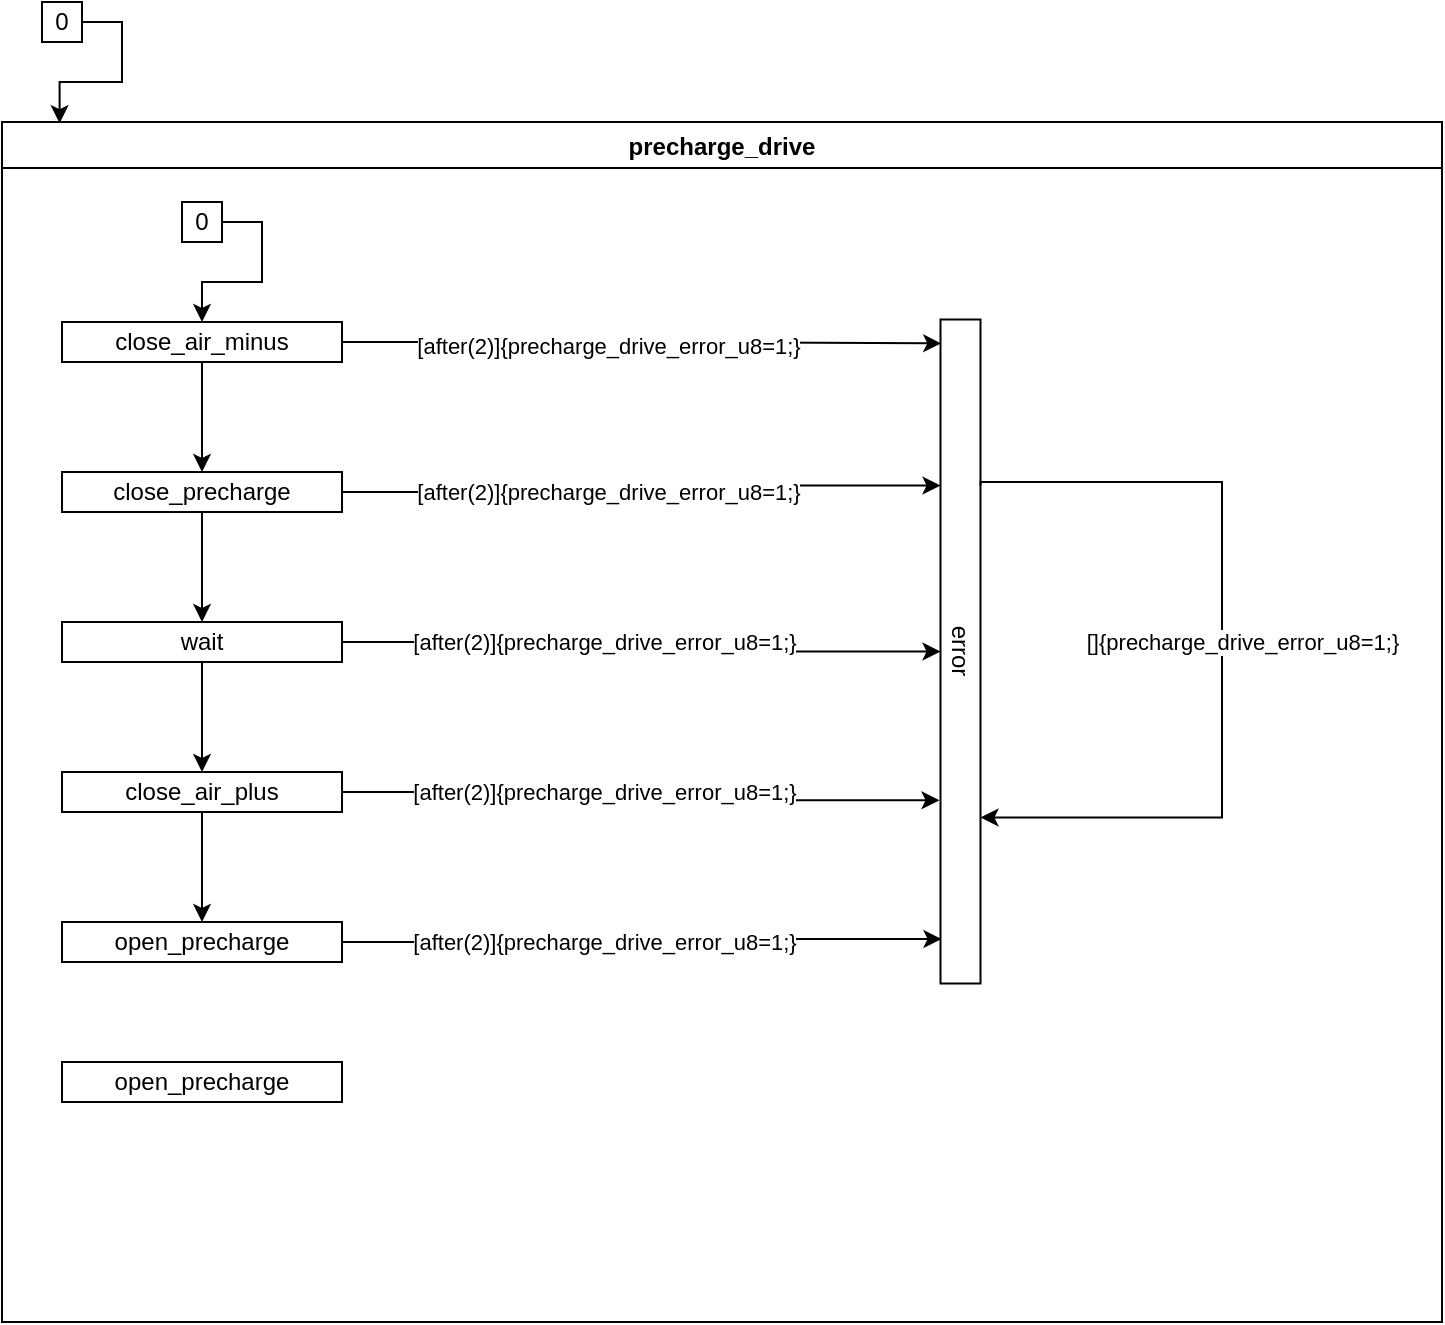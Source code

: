 <mxfile version="17.4.5" type="github">
  <diagram id="lIlviWQBLWVIYCWAqPnO" name="Page-1">
    <mxGraphModel dx="865" dy="447" grid="1" gridSize="10" guides="1" tooltips="1" connect="1" arrows="1" fold="1" page="1" pageScale="1" pageWidth="850" pageHeight="1100" math="0" shadow="0">
      <root>
        <mxCell id="0" />
        <mxCell id="1" parent="0" />
        <mxCell id="b6JeTXdj_3USF9PYqRqT-2" style="edgeStyle=orthogonalEdgeStyle;rounded=0;orthogonalLoop=1;jettySize=auto;html=1;exitX=1;exitY=0.5;exitDx=0;exitDy=0;entryX=0.04;entryY=0.001;entryDx=0;entryDy=0;entryPerimeter=0;" parent="1" source="xVcgmiRq6rrFuZcpqfcI-1" target="xVcgmiRq6rrFuZcpqfcI-3" edge="1">
          <mxGeometry relative="1" as="geometry" />
        </mxCell>
        <mxCell id="xVcgmiRq6rrFuZcpqfcI-1" value="0" style="rounded=0;whiteSpace=wrap;html=1;" parent="1" vertex="1">
          <mxGeometry x="260" y="10" width="20" height="20" as="geometry" />
        </mxCell>
        <mxCell id="xVcgmiRq6rrFuZcpqfcI-3" value="precharge_drive" style="swimlane;expand=0;" parent="1" vertex="1">
          <mxGeometry x="240" y="70" width="720" height="600" as="geometry">
            <mxRectangle x="240" y="70" width="720" height="23" as="alternateBounds" />
          </mxGeometry>
        </mxCell>
        <mxCell id="b6JeTXdj_3USF9PYqRqT-7" style="edgeStyle=orthogonalEdgeStyle;rounded=0;orthogonalLoop=1;jettySize=auto;html=1;exitX=1;exitY=0.5;exitDx=0;exitDy=0;entryX=0.5;entryY=0;entryDx=0;entryDy=0;" parent="xVcgmiRq6rrFuZcpqfcI-3" source="xVcgmiRq6rrFuZcpqfcI-47" target="xVcgmiRq6rrFuZcpqfcI-49" edge="1">
          <mxGeometry relative="1" as="geometry" />
        </mxCell>
        <mxCell id="xVcgmiRq6rrFuZcpqfcI-47" value="0" style="rounded=0;whiteSpace=wrap;html=1;" parent="xVcgmiRq6rrFuZcpqfcI-3" vertex="1">
          <mxGeometry x="90" y="40" width="20" height="20" as="geometry" />
        </mxCell>
        <mxCell id="xVcgmiRq6rrFuZcpqfcI-56" style="edgeStyle=orthogonalEdgeStyle;rounded=0;orthogonalLoop=1;jettySize=auto;html=1;exitX=0.5;exitY=1;exitDx=0;exitDy=0;entryX=0.5;entryY=0;entryDx=0;entryDy=0;" parent="xVcgmiRq6rrFuZcpqfcI-3" source="xVcgmiRq6rrFuZcpqfcI-49" target="xVcgmiRq6rrFuZcpqfcI-50" edge="1">
          <mxGeometry relative="1" as="geometry" />
        </mxCell>
        <mxCell id="b6JeTXdj_3USF9PYqRqT-4" style="edgeStyle=orthogonalEdgeStyle;rounded=0;orthogonalLoop=1;jettySize=auto;html=1;exitX=1;exitY=0.5;exitDx=0;exitDy=0;entryX=0.036;entryY=0.983;entryDx=0;entryDy=0;entryPerimeter=0;" parent="xVcgmiRq6rrFuZcpqfcI-3" source="xVcgmiRq6rrFuZcpqfcI-49" target="xVcgmiRq6rrFuZcpqfcI-61" edge="1">
          <mxGeometry relative="1" as="geometry" />
        </mxCell>
        <mxCell id="b6JeTXdj_3USF9PYqRqT-6" value="[after(2)]{precharge_drive_error_u8=1;}" style="edgeLabel;html=1;align=center;verticalAlign=middle;resizable=0;points=[];" parent="b6JeTXdj_3USF9PYqRqT-4" vertex="1" connectable="0">
          <mxGeometry x="-0.117" y="-2" relative="1" as="geometry">
            <mxPoint as="offset" />
          </mxGeometry>
        </mxCell>
        <mxCell id="xVcgmiRq6rrFuZcpqfcI-49" value="close_air_minus" style="rounded=0;whiteSpace=wrap;html=1;" parent="xVcgmiRq6rrFuZcpqfcI-3" vertex="1">
          <mxGeometry x="30" y="100" width="140" height="20" as="geometry" />
        </mxCell>
        <mxCell id="xVcgmiRq6rrFuZcpqfcI-57" style="edgeStyle=orthogonalEdgeStyle;rounded=0;orthogonalLoop=1;jettySize=auto;html=1;exitX=0.5;exitY=1;exitDx=0;exitDy=0;entryX=0.5;entryY=0;entryDx=0;entryDy=0;" parent="xVcgmiRq6rrFuZcpqfcI-3" source="xVcgmiRq6rrFuZcpqfcI-50" target="xVcgmiRq6rrFuZcpqfcI-51" edge="1">
          <mxGeometry relative="1" as="geometry" />
        </mxCell>
        <mxCell id="b6JeTXdj_3USF9PYqRqT-3" style="edgeStyle=orthogonalEdgeStyle;rounded=0;orthogonalLoop=1;jettySize=auto;html=1;exitX=1;exitY=0.5;exitDx=0;exitDy=0;entryX=0.25;entryY=1;entryDx=0;entryDy=0;" parent="xVcgmiRq6rrFuZcpqfcI-3" source="xVcgmiRq6rrFuZcpqfcI-50" target="xVcgmiRq6rrFuZcpqfcI-61" edge="1">
          <mxGeometry relative="1" as="geometry" />
        </mxCell>
        <mxCell id="b6JeTXdj_3USF9PYqRqT-5" value="[after(2)]{precharge_drive_error_u8=1;}" style="edgeLabel;html=1;align=center;verticalAlign=middle;resizable=0;points=[];" parent="b6JeTXdj_3USF9PYqRqT-3" vertex="1" connectable="0">
          <mxGeometry x="-0.124" relative="1" as="geometry">
            <mxPoint as="offset" />
          </mxGeometry>
        </mxCell>
        <mxCell id="xVcgmiRq6rrFuZcpqfcI-50" value="close_precharge" style="rounded=0;whiteSpace=wrap;html=1;" parent="xVcgmiRq6rrFuZcpqfcI-3" vertex="1">
          <mxGeometry x="30" y="175" width="140" height="20" as="geometry" />
        </mxCell>
        <mxCell id="xVcgmiRq6rrFuZcpqfcI-58" style="edgeStyle=orthogonalEdgeStyle;rounded=0;orthogonalLoop=1;jettySize=auto;html=1;exitX=0.5;exitY=1;exitDx=0;exitDy=0;entryX=0.5;entryY=0;entryDx=0;entryDy=0;" parent="xVcgmiRq6rrFuZcpqfcI-3" source="xVcgmiRq6rrFuZcpqfcI-51" target="xVcgmiRq6rrFuZcpqfcI-52" edge="1">
          <mxGeometry relative="1" as="geometry" />
        </mxCell>
        <mxCell id="xVcgmiRq6rrFuZcpqfcI-67" style="edgeStyle=orthogonalEdgeStyle;rounded=0;orthogonalLoop=1;jettySize=auto;html=1;exitX=1;exitY=0.5;exitDx=0;exitDy=0;entryX=0.5;entryY=1;entryDx=0;entryDy=0;" parent="xVcgmiRq6rrFuZcpqfcI-3" source="xVcgmiRq6rrFuZcpqfcI-51" target="xVcgmiRq6rrFuZcpqfcI-61" edge="1">
          <mxGeometry relative="1" as="geometry" />
        </mxCell>
        <mxCell id="xVcgmiRq6rrFuZcpqfcI-77" value="[after(2)]{precharge_drive_error_u8=1;}" style="edgeLabel;html=1;align=center;verticalAlign=middle;resizable=0;points=[];" parent="xVcgmiRq6rrFuZcpqfcI-67" vertex="1" connectable="0">
          <mxGeometry x="-0.145" relative="1" as="geometry">
            <mxPoint x="1" as="offset" />
          </mxGeometry>
        </mxCell>
        <mxCell id="xVcgmiRq6rrFuZcpqfcI-51" value="wait" style="rounded=0;whiteSpace=wrap;html=1;" parent="xVcgmiRq6rrFuZcpqfcI-3" vertex="1">
          <mxGeometry x="30" y="250" width="140" height="20" as="geometry" />
        </mxCell>
        <mxCell id="xVcgmiRq6rrFuZcpqfcI-59" style="edgeStyle=orthogonalEdgeStyle;rounded=0;orthogonalLoop=1;jettySize=auto;html=1;exitX=0.5;exitY=1;exitDx=0;exitDy=0;entryX=0.5;entryY=0;entryDx=0;entryDy=0;" parent="xVcgmiRq6rrFuZcpqfcI-3" source="xVcgmiRq6rrFuZcpqfcI-52" target="xVcgmiRq6rrFuZcpqfcI-53" edge="1">
          <mxGeometry relative="1" as="geometry" />
        </mxCell>
        <mxCell id="xVcgmiRq6rrFuZcpqfcI-68" style="edgeStyle=orthogonalEdgeStyle;rounded=0;orthogonalLoop=1;jettySize=auto;html=1;exitX=1;exitY=0.5;exitDx=0;exitDy=0;entryX=0.724;entryY=1.025;entryDx=0;entryDy=0;entryPerimeter=0;" parent="xVcgmiRq6rrFuZcpqfcI-3" source="xVcgmiRq6rrFuZcpqfcI-52" target="xVcgmiRq6rrFuZcpqfcI-61" edge="1">
          <mxGeometry relative="1" as="geometry" />
        </mxCell>
        <mxCell id="xVcgmiRq6rrFuZcpqfcI-76" value="[after(2)]{precharge_drive_error_u8=1;}" style="edgeLabel;html=1;align=center;verticalAlign=middle;resizable=0;points=[];" parent="xVcgmiRq6rrFuZcpqfcI-68" vertex="1" connectable="0">
          <mxGeometry x="-0.67" y="-1" relative="1" as="geometry">
            <mxPoint x="81" y="-1" as="offset" />
          </mxGeometry>
        </mxCell>
        <mxCell id="xVcgmiRq6rrFuZcpqfcI-52" value="close_air_plus" style="rounded=0;whiteSpace=wrap;html=1;" parent="xVcgmiRq6rrFuZcpqfcI-3" vertex="1">
          <mxGeometry x="30" y="325" width="140" height="20" as="geometry" />
        </mxCell>
        <mxCell id="xVcgmiRq6rrFuZcpqfcI-69" style="edgeStyle=orthogonalEdgeStyle;rounded=0;orthogonalLoop=1;jettySize=auto;html=1;exitX=1;exitY=0.5;exitDx=0;exitDy=0;entryX=0.933;entryY=0.975;entryDx=0;entryDy=0;entryPerimeter=0;" parent="xVcgmiRq6rrFuZcpqfcI-3" source="xVcgmiRq6rrFuZcpqfcI-53" target="xVcgmiRq6rrFuZcpqfcI-61" edge="1">
          <mxGeometry relative="1" as="geometry" />
        </mxCell>
        <mxCell id="xVcgmiRq6rrFuZcpqfcI-73" value="[after(2)]{precharge_drive_error_u8=1;}" style="edgeLabel;html=1;align=center;verticalAlign=middle;resizable=0;points=[];" parent="xVcgmiRq6rrFuZcpqfcI-69" vertex="1" connectable="0">
          <mxGeometry x="-0.28" relative="1" as="geometry">
            <mxPoint x="22" as="offset" />
          </mxGeometry>
        </mxCell>
        <mxCell id="xVcgmiRq6rrFuZcpqfcI-53" value="open_precharge" style="rounded=0;whiteSpace=wrap;html=1;" parent="xVcgmiRq6rrFuZcpqfcI-3" vertex="1">
          <mxGeometry x="30" y="400" width="140" height="20" as="geometry" />
        </mxCell>
        <mxCell id="xVcgmiRq6rrFuZcpqfcI-61" value="error" style="rounded=0;whiteSpace=wrap;html=1;rotation=90;" parent="xVcgmiRq6rrFuZcpqfcI-3" vertex="1">
          <mxGeometry x="313.25" y="254.75" width="332" height="20" as="geometry" />
        </mxCell>
        <mxCell id="xVcgmiRq6rrFuZcpqfcI-71" style="edgeStyle=orthogonalEdgeStyle;rounded=0;orthogonalLoop=1;jettySize=auto;html=1;exitX=0.25;exitY=0;exitDx=0;exitDy=0;entryX=0.75;entryY=0;entryDx=0;entryDy=0;" parent="xVcgmiRq6rrFuZcpqfcI-3" source="xVcgmiRq6rrFuZcpqfcI-61" target="xVcgmiRq6rrFuZcpqfcI-61" edge="1">
          <mxGeometry relative="1" as="geometry">
            <Array as="points">
              <mxPoint x="489" y="180" />
              <mxPoint x="610" y="180" />
              <mxPoint x="610" y="348" />
            </Array>
          </mxGeometry>
        </mxCell>
        <mxCell id="xVcgmiRq6rrFuZcpqfcI-72" value="[]{precharge_drive_error_u8=1;}" style="edgeLabel;html=1;align=center;verticalAlign=middle;resizable=0;points=[];" parent="xVcgmiRq6rrFuZcpqfcI-71" vertex="1" connectable="0">
          <mxGeometry x="0.114" y="-1" relative="1" as="geometry">
            <mxPoint x="11" y="-27" as="offset" />
          </mxGeometry>
        </mxCell>
        <mxCell id="aV2dpvk5kzpu0qqHtby8-1" value="open_precharge" style="rounded=0;whiteSpace=wrap;html=1;" vertex="1" parent="xVcgmiRq6rrFuZcpqfcI-3">
          <mxGeometry x="30" y="470" width="140" height="20" as="geometry" />
        </mxCell>
      </root>
    </mxGraphModel>
  </diagram>
</mxfile>
